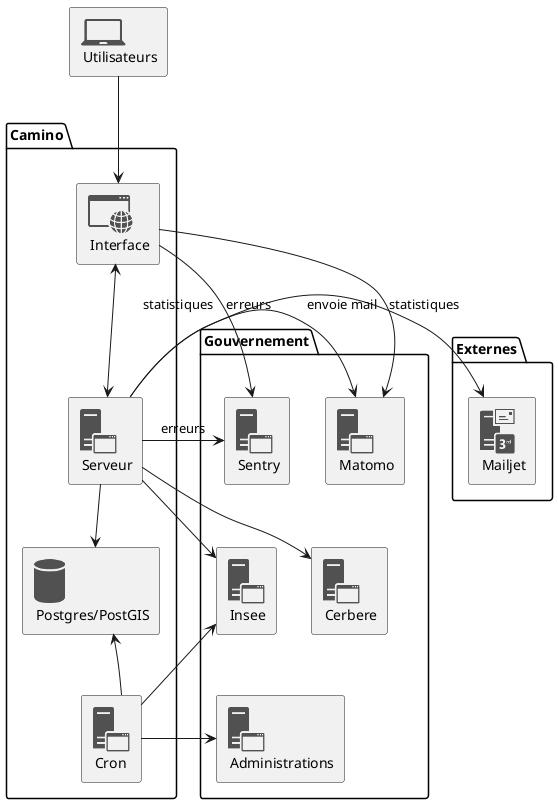 @startuml
!include <tupadr3/common>

!include <office/Databases/database>
!include <office/Servers/application_server>
!include <office/Concepts/application_web>
!include <office/Devices/device_laptop>
!include <office/Servers/3rd_party_mail_server>

OFF_DEVICE_LAPTOP(Utilisateurs, Utilisateurs)


package Gouvernement {
  together {
    OFF_APPLICATION_SERVER(Sentry, Sentry)
    OFF_APPLICATION_SERVER(Matomo, Matomo)
  }
  OFF_APPLICATION_SERVER(Cerbere, Cerbere)
  OFF_APPLICATION_SERVER(Insee, Insee)
  OFF_APPLICATION_SERVER(Administrations, Administrations)

  Matomo -[hidden]->Cerbere
  Cerbere -[hidden]>Insee
  Insee -[hidden]d->Administrations
}

package Camino {
  OFF_APPLICATION_WEB(UI, Interface)
  OFF_APPLICATION_SERVER(API,Serveur)
  OFF_DATABASE(Postgres,Postgres/PostGIS)
  OFF_APPLICATION_SERVER(CRON,Cron)

  UI <--> API
  API --> Postgres
  CRON --> Postgres
  Postgres -[hidden]d-> CRON
}
package Externes {
  OFF_3RD_PARTY_MAIL_SERVER(Mailjet, Mailjet)
}
Utilisateurs --> UI
API -> Cerbere
API -> Insee
API -> Matomo: statistiques
UI -> Sentry: erreurs
CRON -> Administrations
CRON -> Insee
API -r-> Sentry: erreurs
API -> Mailjet: envoie mail
Matomo <- UI: statistiques
@enduml
